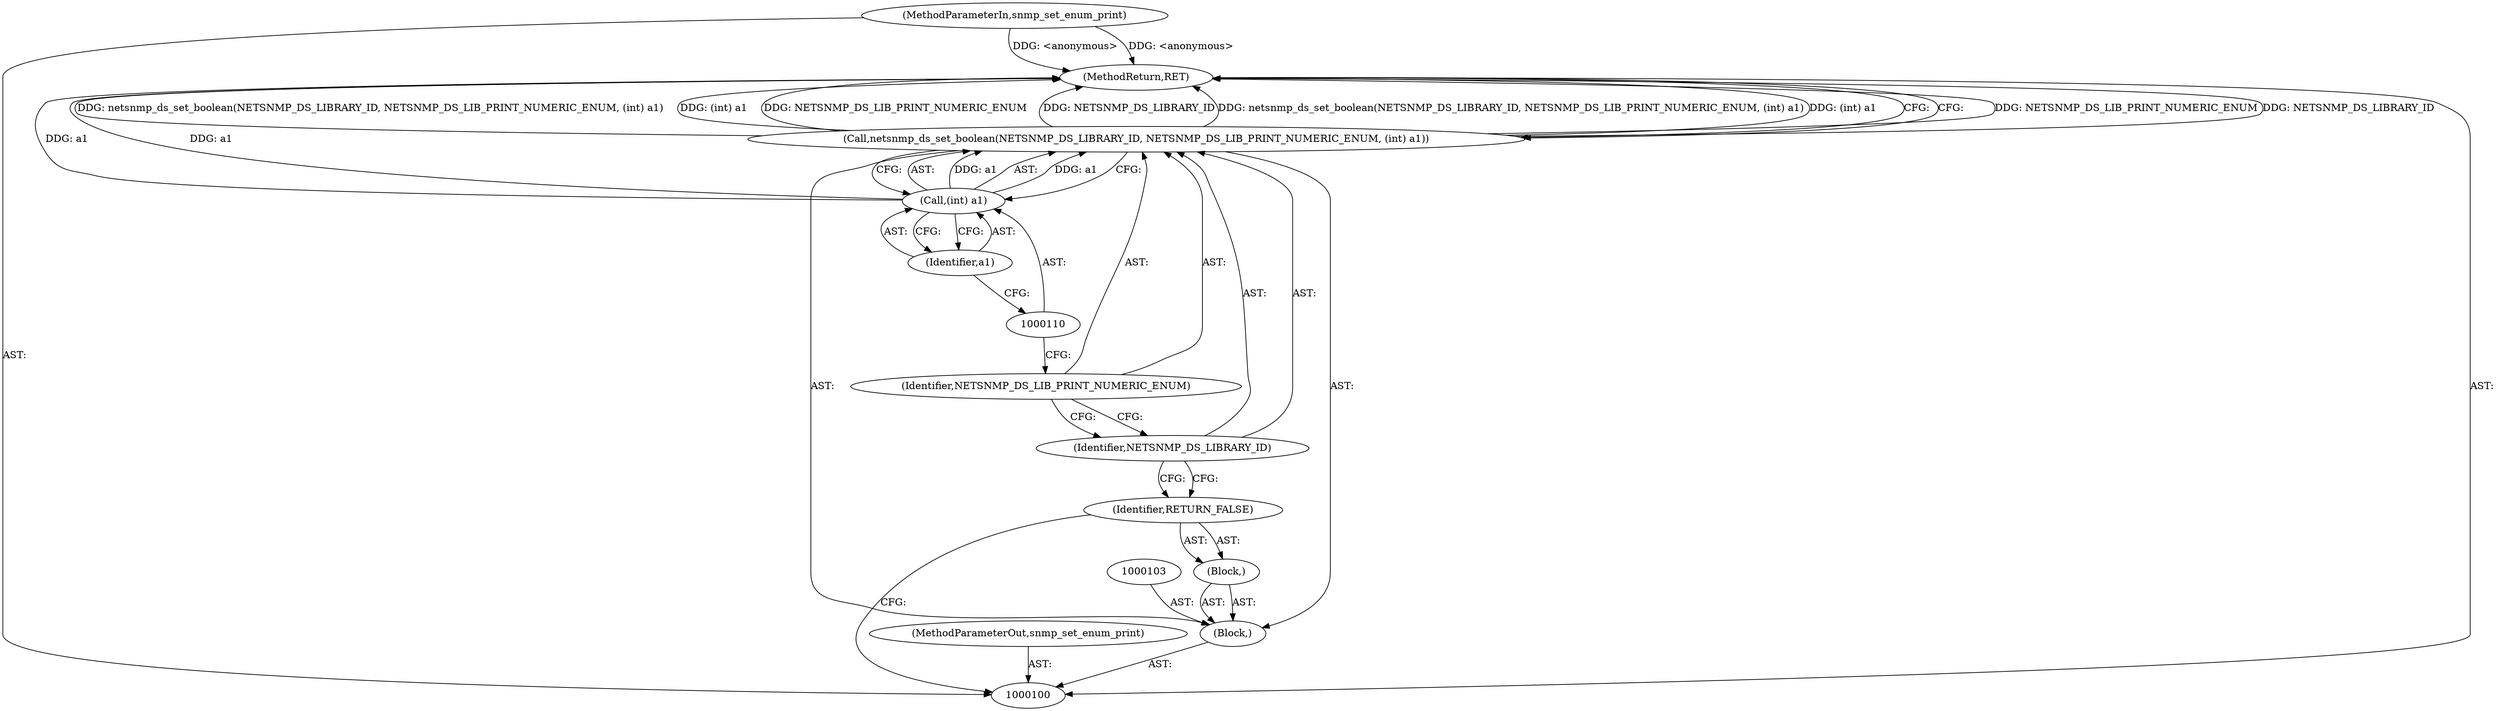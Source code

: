 digraph "0_php_cab1c3b3708eead315e033359d07049b23b147a3" {
"1000112" [label="(MethodReturn,RET)"];
"1000101" [label="(MethodParameterIn,snmp_set_enum_print)"];
"1000130" [label="(MethodParameterOut,snmp_set_enum_print)"];
"1000102" [label="(Block,)"];
"1000104" [label="(Block,)"];
"1000105" [label="(Identifier,RETURN_FALSE)"];
"1000107" [label="(Identifier,NETSNMP_DS_LIBRARY_ID)"];
"1000108" [label="(Identifier,NETSNMP_DS_LIB_PRINT_NUMERIC_ENUM)"];
"1000106" [label="(Call,netsnmp_ds_set_boolean(NETSNMP_DS_LIBRARY_ID, NETSNMP_DS_LIB_PRINT_NUMERIC_ENUM, (int) a1))"];
"1000109" [label="(Call,(int) a1)"];
"1000111" [label="(Identifier,a1)"];
"1000112" -> "1000100"  [label="AST: "];
"1000112" -> "1000106"  [label="CFG: "];
"1000106" -> "1000112"  [label="DDG: NETSNMP_DS_LIB_PRINT_NUMERIC_ENUM"];
"1000106" -> "1000112"  [label="DDG: NETSNMP_DS_LIBRARY_ID"];
"1000106" -> "1000112"  [label="DDG: netsnmp_ds_set_boolean(NETSNMP_DS_LIBRARY_ID, NETSNMP_DS_LIB_PRINT_NUMERIC_ENUM, (int) a1)"];
"1000106" -> "1000112"  [label="DDG: (int) a1"];
"1000101" -> "1000112"  [label="DDG: <anonymous>"];
"1000109" -> "1000112"  [label="DDG: a1"];
"1000101" -> "1000100"  [label="AST: "];
"1000101" -> "1000112"  [label="DDG: <anonymous>"];
"1000130" -> "1000100"  [label="AST: "];
"1000102" -> "1000100"  [label="AST: "];
"1000103" -> "1000102"  [label="AST: "];
"1000104" -> "1000102"  [label="AST: "];
"1000106" -> "1000102"  [label="AST: "];
"1000104" -> "1000102"  [label="AST: "];
"1000105" -> "1000104"  [label="AST: "];
"1000105" -> "1000104"  [label="AST: "];
"1000105" -> "1000100"  [label="CFG: "];
"1000107" -> "1000105"  [label="CFG: "];
"1000107" -> "1000106"  [label="AST: "];
"1000107" -> "1000105"  [label="CFG: "];
"1000108" -> "1000107"  [label="CFG: "];
"1000108" -> "1000106"  [label="AST: "];
"1000108" -> "1000107"  [label="CFG: "];
"1000110" -> "1000108"  [label="CFG: "];
"1000106" -> "1000102"  [label="AST: "];
"1000106" -> "1000109"  [label="CFG: "];
"1000107" -> "1000106"  [label="AST: "];
"1000108" -> "1000106"  [label="AST: "];
"1000109" -> "1000106"  [label="AST: "];
"1000112" -> "1000106"  [label="CFG: "];
"1000106" -> "1000112"  [label="DDG: NETSNMP_DS_LIB_PRINT_NUMERIC_ENUM"];
"1000106" -> "1000112"  [label="DDG: NETSNMP_DS_LIBRARY_ID"];
"1000106" -> "1000112"  [label="DDG: netsnmp_ds_set_boolean(NETSNMP_DS_LIBRARY_ID, NETSNMP_DS_LIB_PRINT_NUMERIC_ENUM, (int) a1)"];
"1000106" -> "1000112"  [label="DDG: (int) a1"];
"1000109" -> "1000106"  [label="DDG: a1"];
"1000109" -> "1000106"  [label="AST: "];
"1000109" -> "1000111"  [label="CFG: "];
"1000110" -> "1000109"  [label="AST: "];
"1000111" -> "1000109"  [label="AST: "];
"1000106" -> "1000109"  [label="CFG: "];
"1000109" -> "1000112"  [label="DDG: a1"];
"1000109" -> "1000106"  [label="DDG: a1"];
"1000111" -> "1000109"  [label="AST: "];
"1000111" -> "1000110"  [label="CFG: "];
"1000109" -> "1000111"  [label="CFG: "];
}
